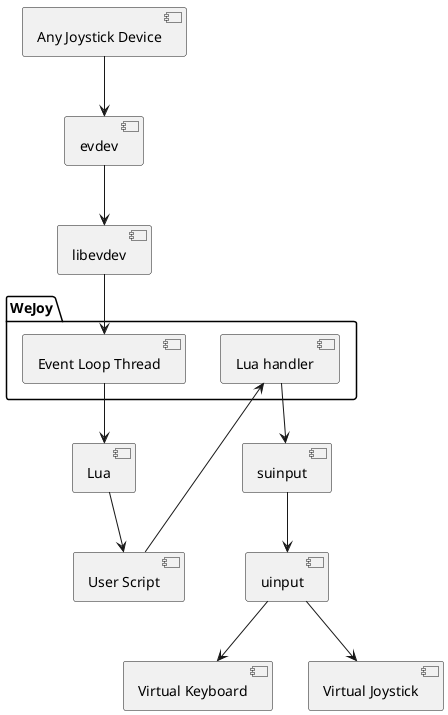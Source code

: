 @startuml
[suinput]
[uinput]
[Lua]
[Any Joystick Device] --> [evdev]
[evdev] --> [libevdev]
package "WeJoy" {
    libevdev --> [Event Loop Thread]
    [Event Loop Thread] --> Lua
    [Lua handler] --> [suinput]
}
Lua --> [User Script]
[User Script] --> [Lua handler]
suinput --> [uinput]
[uinput] --> [Virtual Keyboard]
[uinput] --> [Virtual Joystick]


@enduml
